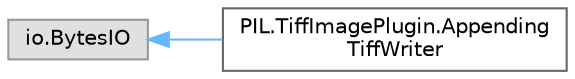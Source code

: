 digraph "Graphical Class Hierarchy"
{
 // LATEX_PDF_SIZE
  bgcolor="transparent";
  edge [fontname=Helvetica,fontsize=10,labelfontname=Helvetica,labelfontsize=10];
  node [fontname=Helvetica,fontsize=10,shape=box,height=0.2,width=0.4];
  rankdir="LR";
  Node0 [id="Node000000",label="io.BytesIO",height=0.2,width=0.4,color="grey60", fillcolor="#E0E0E0", style="filled",tooltip=" "];
  Node0 -> Node1 [id="edge3522_Node000000_Node000001",dir="back",color="steelblue1",style="solid",tooltip=" "];
  Node1 [id="Node000001",label="PIL.TiffImagePlugin.Appending\lTiffWriter",height=0.2,width=0.4,color="grey40", fillcolor="white", style="filled",URL="$d8/d1e/classPIL_1_1TiffImagePlugin_1_1AppendingTiffWriter.html",tooltip=" "];
}
